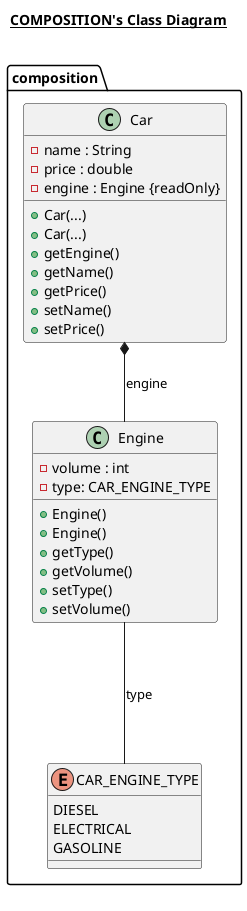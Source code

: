@startuml

title __COMPOSITION's Class Diagram__\n

  namespace composition {
    class composition.Car {
        - name : String
        - price : double
        - engine : Engine {readOnly}
        + Car(...)
        + Car(...)
        + getEngine()
        + getName()
        + getPrice()
        + setName()
        + setPrice()
    }
  }

  namespace composition {
    class composition.Engine {
        - volume : int
        - type: CAR_ENGINE_TYPE
        + Engine()
        + Engine()
        + getType()
        + getVolume()
        + setType()
        + setVolume()
    }
  }

  namespace composition {
      enum CAR_ENGINE_TYPE {
        DIESEL
        ELECTRICAL
        GASOLINE
      }
    }
  

  composition.Car *-- composition.Engine : engine
  composition.Engine --- composition.CAR_ENGINE_TYPE : type


right footer

endfooter

@enduml
